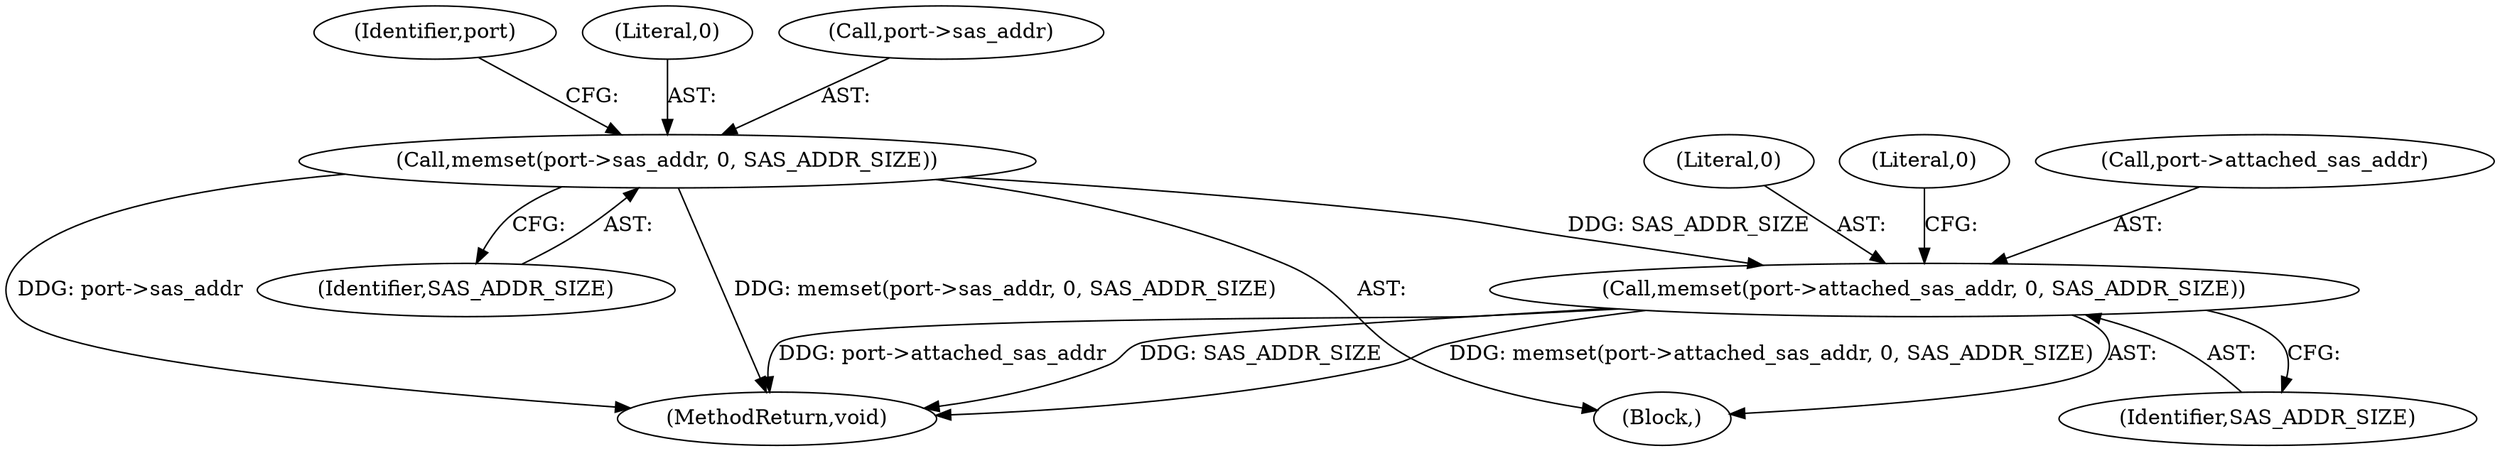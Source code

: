 digraph "0_linux_0558f33c06bb910e2879e355192227a8e8f0219d_9@API" {
"1000244" [label="(Call,memset(port->attached_sas_addr, 0, SAS_ADDR_SIZE))"];
"1000238" [label="(Call,memset(port->sas_addr, 0, SAS_ADDR_SIZE))"];
"1000244" [label="(Call,memset(port->attached_sas_addr, 0, SAS_ADDR_SIZE))"];
"1000246" [label="(Identifier,port)"];
"1000243" [label="(Identifier,SAS_ADDR_SIZE)"];
"1000283" [label="(MethodReturn,void)"];
"1000242" [label="(Literal,0)"];
"1000250" [label="(Literal,0)"];
"1000245" [label="(Call,port->attached_sas_addr)"];
"1000248" [label="(Literal,0)"];
"1000232" [label="(Block,)"];
"1000238" [label="(Call,memset(port->sas_addr, 0, SAS_ADDR_SIZE))"];
"1000239" [label="(Call,port->sas_addr)"];
"1000249" [label="(Identifier,SAS_ADDR_SIZE)"];
"1000244" -> "1000232"  [label="AST: "];
"1000244" -> "1000249"  [label="CFG: "];
"1000245" -> "1000244"  [label="AST: "];
"1000248" -> "1000244"  [label="AST: "];
"1000249" -> "1000244"  [label="AST: "];
"1000250" -> "1000244"  [label="CFG: "];
"1000244" -> "1000283"  [label="DDG: memset(port->attached_sas_addr, 0, SAS_ADDR_SIZE)"];
"1000244" -> "1000283"  [label="DDG: port->attached_sas_addr"];
"1000244" -> "1000283"  [label="DDG: SAS_ADDR_SIZE"];
"1000238" -> "1000244"  [label="DDG: SAS_ADDR_SIZE"];
"1000238" -> "1000232"  [label="AST: "];
"1000238" -> "1000243"  [label="CFG: "];
"1000239" -> "1000238"  [label="AST: "];
"1000242" -> "1000238"  [label="AST: "];
"1000243" -> "1000238"  [label="AST: "];
"1000246" -> "1000238"  [label="CFG: "];
"1000238" -> "1000283"  [label="DDG: port->sas_addr"];
"1000238" -> "1000283"  [label="DDG: memset(port->sas_addr, 0, SAS_ADDR_SIZE)"];
}
